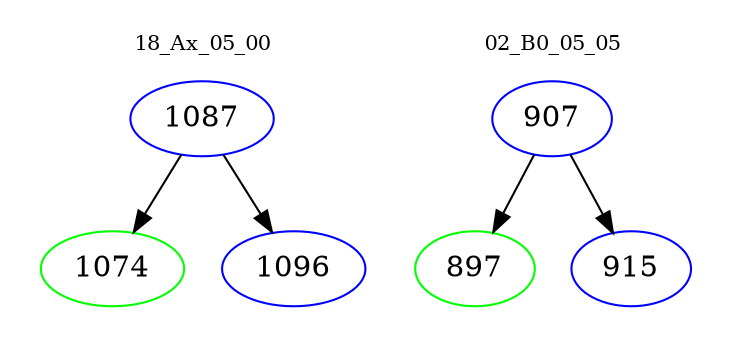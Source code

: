 digraph{
subgraph cluster_0 {
color = white
label = "18_Ax_05_00";
fontsize=10;
T0_1087 [label="1087", color="blue"]
T0_1087 -> T0_1074 [color="black"]
T0_1074 [label="1074", color="green"]
T0_1087 -> T0_1096 [color="black"]
T0_1096 [label="1096", color="blue"]
}
subgraph cluster_1 {
color = white
label = "02_B0_05_05";
fontsize=10;
T1_907 [label="907", color="blue"]
T1_907 -> T1_897 [color="black"]
T1_897 [label="897", color="green"]
T1_907 -> T1_915 [color="black"]
T1_915 [label="915", color="blue"]
}
}
